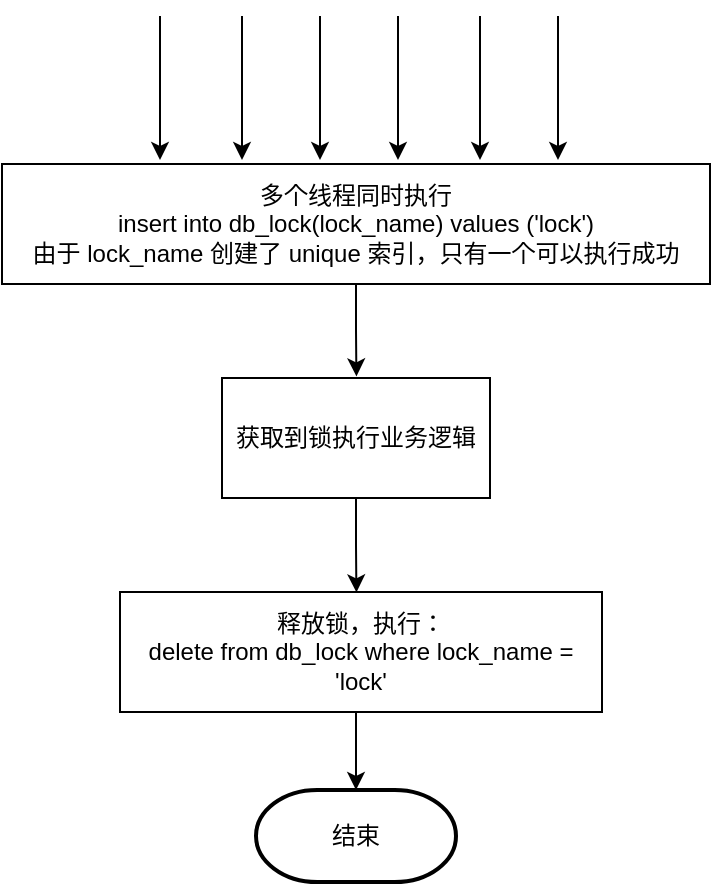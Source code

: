 <mxfile version="20.8.23" type="github">
  <diagram name="第 1 页" id="xSxCpuKxewRo8v62gq4V">
    <mxGraphModel dx="821" dy="486" grid="0" gridSize="10" guides="1" tooltips="1" connect="1" arrows="1" fold="1" page="0" pageScale="1" pageWidth="827" pageHeight="1169" math="0" shadow="0">
      <root>
        <mxCell id="0" />
        <mxCell id="1" parent="0" />
        <mxCell id="RoLGGAFcDj7nN2RxL2KP-1" value="" style="edgeStyle=none;orthogonalLoop=1;jettySize=auto;html=1;rounded=0;" edge="1" parent="1">
          <mxGeometry width="100" relative="1" as="geometry">
            <mxPoint x="180" y="97" as="sourcePoint" />
            <mxPoint x="180" y="169" as="targetPoint" />
            <Array as="points" />
          </mxGeometry>
        </mxCell>
        <mxCell id="RoLGGAFcDj7nN2RxL2KP-3" value="" style="edgeStyle=none;orthogonalLoop=1;jettySize=auto;html=1;rounded=0;" edge="1" parent="1">
          <mxGeometry width="100" relative="1" as="geometry">
            <mxPoint x="260" y="97" as="sourcePoint" />
            <mxPoint x="260" y="169" as="targetPoint" />
            <Array as="points" />
          </mxGeometry>
        </mxCell>
        <mxCell id="RoLGGAFcDj7nN2RxL2KP-4" value="" style="edgeStyle=none;orthogonalLoop=1;jettySize=auto;html=1;rounded=0;" edge="1" parent="1">
          <mxGeometry width="100" relative="1" as="geometry">
            <mxPoint x="221" y="97" as="sourcePoint" />
            <mxPoint x="221" y="169" as="targetPoint" />
            <Array as="points" />
          </mxGeometry>
        </mxCell>
        <mxCell id="RoLGGAFcDj7nN2RxL2KP-5" value="" style="edgeStyle=none;orthogonalLoop=1;jettySize=auto;html=1;rounded=0;" edge="1" parent="1">
          <mxGeometry width="100" relative="1" as="geometry">
            <mxPoint x="299" y="97" as="sourcePoint" />
            <mxPoint x="299" y="169" as="targetPoint" />
            <Array as="points" />
          </mxGeometry>
        </mxCell>
        <mxCell id="RoLGGAFcDj7nN2RxL2KP-6" value="" style="edgeStyle=none;orthogonalLoop=1;jettySize=auto;html=1;rounded=0;" edge="1" parent="1">
          <mxGeometry width="100" relative="1" as="geometry">
            <mxPoint x="379" y="97" as="sourcePoint" />
            <mxPoint x="379" y="169" as="targetPoint" />
            <Array as="points" />
          </mxGeometry>
        </mxCell>
        <mxCell id="RoLGGAFcDj7nN2RxL2KP-7" value="" style="edgeStyle=none;orthogonalLoop=1;jettySize=auto;html=1;rounded=0;" edge="1" parent="1">
          <mxGeometry width="100" relative="1" as="geometry">
            <mxPoint x="340" y="97" as="sourcePoint" />
            <mxPoint x="340" y="169" as="targetPoint" />
            <Array as="points" />
          </mxGeometry>
        </mxCell>
        <mxCell id="RoLGGAFcDj7nN2RxL2KP-10" style="edgeStyle=orthogonalEdgeStyle;rounded=0;orthogonalLoop=1;jettySize=auto;html=1;exitX=0.5;exitY=1;exitDx=0;exitDy=0;" edge="1" parent="1" source="RoLGGAFcDj7nN2RxL2KP-9">
          <mxGeometry relative="1" as="geometry">
            <mxPoint x="278.2" y="277.2" as="targetPoint" />
          </mxGeometry>
        </mxCell>
        <mxCell id="RoLGGAFcDj7nN2RxL2KP-9" value="多个线程同时执行&lt;br&gt;insert into db_lock(lock_name) values (&#39;lock&#39;)&lt;br&gt;由于 lock_name 创建了 unique 索引，只有一个可以执行成功" style="whiteSpace=wrap;html=1;" vertex="1" parent="1">
          <mxGeometry x="101" y="171" width="354" height="60" as="geometry" />
        </mxCell>
        <mxCell id="RoLGGAFcDj7nN2RxL2KP-12" style="edgeStyle=orthogonalEdgeStyle;rounded=0;orthogonalLoop=1;jettySize=auto;html=1;exitX=0.5;exitY=1;exitDx=0;exitDy=0;" edge="1" parent="1" source="RoLGGAFcDj7nN2RxL2KP-11">
          <mxGeometry relative="1" as="geometry">
            <mxPoint x="278.2" y="385.2" as="targetPoint" />
          </mxGeometry>
        </mxCell>
        <mxCell id="RoLGGAFcDj7nN2RxL2KP-11" value="获取到锁执行业务逻辑" style="whiteSpace=wrap;html=1;" vertex="1" parent="1">
          <mxGeometry x="211" y="278" width="134" height="60" as="geometry" />
        </mxCell>
        <mxCell id="RoLGGAFcDj7nN2RxL2KP-15" style="edgeStyle=orthogonalEdgeStyle;rounded=0;orthogonalLoop=1;jettySize=auto;html=1;exitX=0.5;exitY=1;exitDx=0;exitDy=0;entryX=0.5;entryY=0;entryDx=0;entryDy=0;entryPerimeter=0;" edge="1" parent="1" source="RoLGGAFcDj7nN2RxL2KP-13" target="RoLGGAFcDj7nN2RxL2KP-14">
          <mxGeometry relative="1" as="geometry" />
        </mxCell>
        <mxCell id="RoLGGAFcDj7nN2RxL2KP-13" value="释放锁，执行：&lt;br&gt;delete from db_lock where lock_name = &#39;lock&#39;" style="whiteSpace=wrap;html=1;" vertex="1" parent="1">
          <mxGeometry x="160" y="385" width="241" height="60" as="geometry" />
        </mxCell>
        <mxCell id="RoLGGAFcDj7nN2RxL2KP-14" value="结束" style="strokeWidth=2;html=1;shape=mxgraph.flowchart.terminator;whiteSpace=wrap;" vertex="1" parent="1">
          <mxGeometry x="228" y="484" width="100" height="46" as="geometry" />
        </mxCell>
      </root>
    </mxGraphModel>
  </diagram>
</mxfile>
